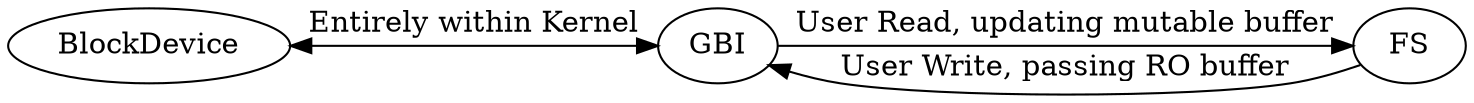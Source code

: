 strict digraph {
  BlockDevice -> GBI [label="Entirely within Kernel", dir=both];
  GBI -> FS [label="User Read, updating mutable buffer"];
  FS -> GBI [label="User Write, passing RO buffer"];
  {rank=same;BlockDevice GBI FS}
}
